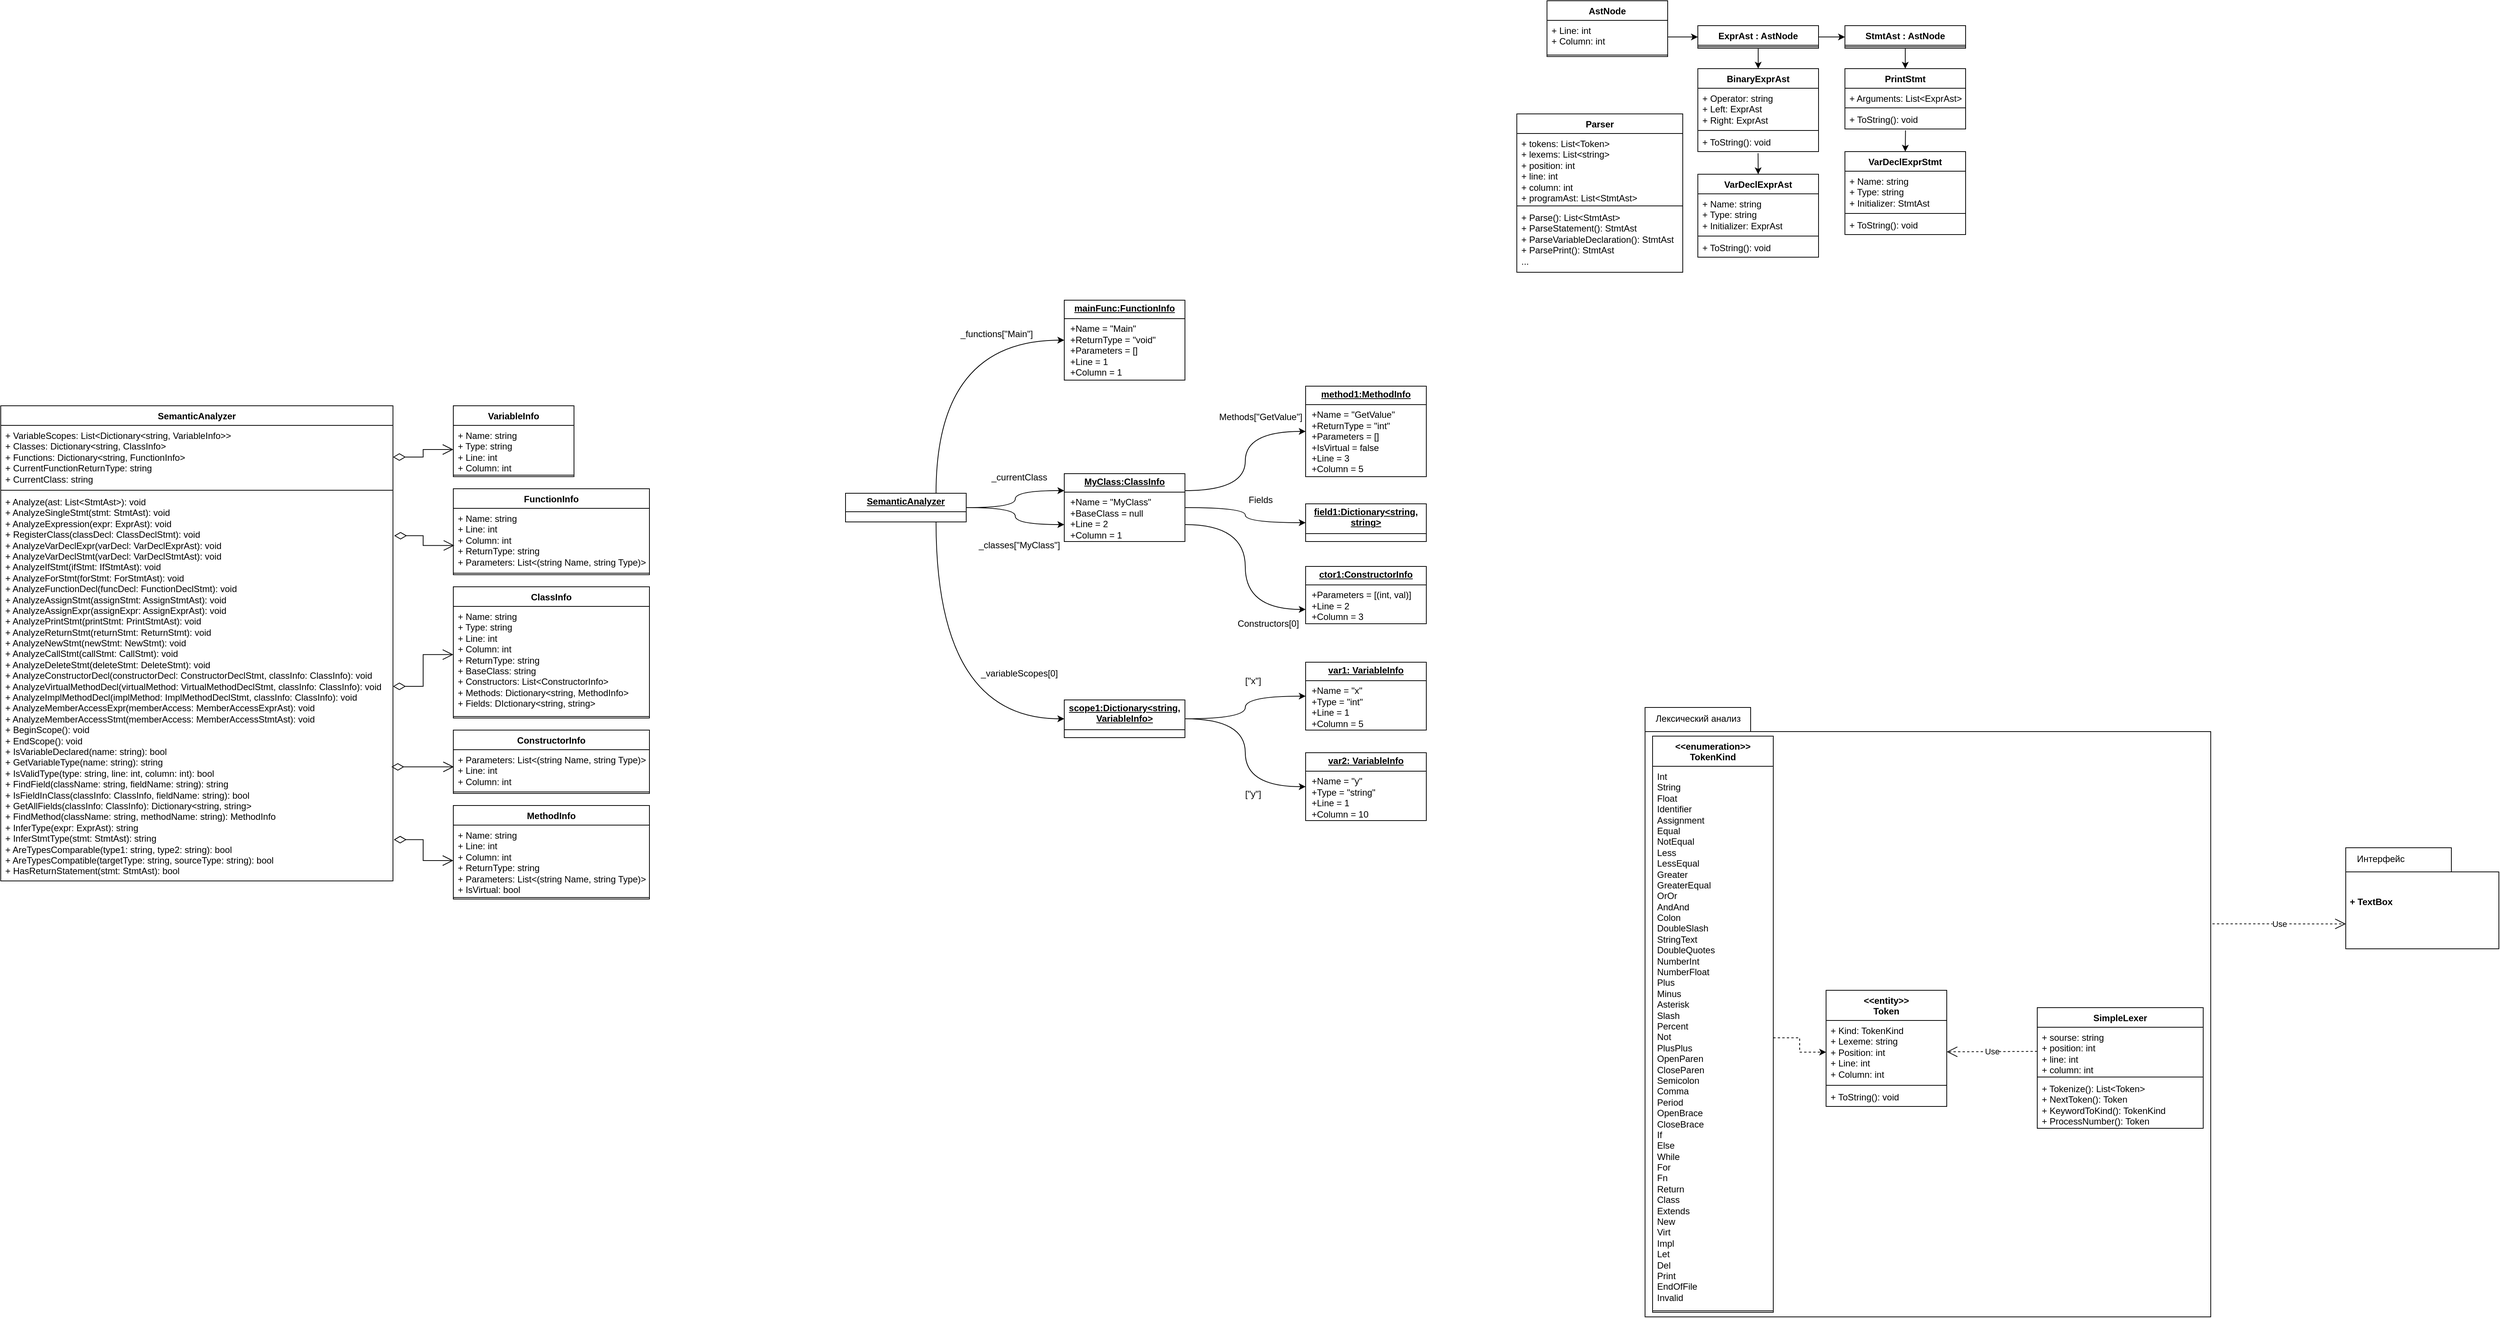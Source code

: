 <mxfile version="26.2.14">
  <diagram name="Page-1" id="e7e014a7-5840-1c2e-5031-d8a46d1fe8dd">
    <mxGraphModel dx="1925" dy="1015" grid="1" gridSize="10" guides="1" tooltips="1" connect="1" arrows="1" fold="1" page="1" pageScale="1" pageWidth="1169" pageHeight="826" background="none" math="0" shadow="0">
      <root>
        <mxCell id="0" />
        <mxCell id="1" parent="0" />
        <mxCell id="24vI78n51o_PxsGSO4ZA-2" value="" style="shape=folder;fontStyle=1;spacingTop=10;tabWidth=140;tabHeight=32;tabPosition=left;html=1;whiteSpace=wrap;align=left;" vertex="1" parent="1">
          <mxGeometry x="2250" y="1350" width="750" height="808" as="geometry" />
        </mxCell>
        <mxCell id="PAyd272_Thw8yAXDjtvD-41" value="&lt;div&gt;&amp;lt;&amp;lt;entity&amp;gt;&amp;gt;&lt;/div&gt;Token" style="swimlane;fontStyle=1;align=center;verticalAlign=top;childLayout=stackLayout;horizontal=1;startSize=40;horizontalStack=0;resizeParent=1;resizeParentMax=0;resizeLast=0;collapsible=1;marginBottom=0;whiteSpace=wrap;html=1;" parent="1" vertex="1">
          <mxGeometry x="2490" y="1725" width="160" height="154" as="geometry" />
        </mxCell>
        <mxCell id="PAyd272_Thw8yAXDjtvD-42" value="+ Kind: TokenKind&lt;div&gt;+ Lexeme: string&lt;/div&gt;&lt;div&gt;+ Position: int&lt;/div&gt;&lt;div&gt;+ Line: int&lt;/div&gt;&lt;div&gt;+ Column: int&lt;/div&gt;" style="text;strokeColor=none;fillColor=none;align=left;verticalAlign=top;spacingLeft=4;spacingRight=4;overflow=hidden;rotatable=0;points=[[0,0.5],[1,0.5]];portConstraint=eastwest;whiteSpace=wrap;html=1;" parent="PAyd272_Thw8yAXDjtvD-41" vertex="1">
          <mxGeometry y="40" width="160" height="84" as="geometry" />
        </mxCell>
        <mxCell id="PAyd272_Thw8yAXDjtvD-43" value="" style="line;strokeWidth=1;fillColor=none;align=left;verticalAlign=middle;spacingTop=-1;spacingLeft=3;spacingRight=3;rotatable=0;labelPosition=right;points=[];portConstraint=eastwest;strokeColor=inherit;" parent="PAyd272_Thw8yAXDjtvD-41" vertex="1">
          <mxGeometry y="124" width="160" height="4" as="geometry" />
        </mxCell>
        <mxCell id="PAyd272_Thw8yAXDjtvD-44" value="+ ToString(): void" style="text;strokeColor=none;fillColor=none;align=left;verticalAlign=top;spacingLeft=4;spacingRight=4;overflow=hidden;rotatable=0;points=[[0,0.5],[1,0.5]];portConstraint=eastwest;whiteSpace=wrap;html=1;" parent="PAyd272_Thw8yAXDjtvD-41" vertex="1">
          <mxGeometry y="128" width="160" height="26" as="geometry" />
        </mxCell>
        <mxCell id="PAyd272_Thw8yAXDjtvD-46" value="&lt;div&gt;&amp;lt;&amp;lt;enumeration&amp;gt;&amp;gt;&lt;/div&gt;TokenKind" style="swimlane;fontStyle=1;align=center;verticalAlign=top;childLayout=stackLayout;horizontal=1;startSize=40;horizontalStack=0;resizeParent=1;resizeParentMax=0;resizeLast=0;collapsible=1;marginBottom=0;whiteSpace=wrap;html=1;" parent="1" vertex="1">
          <mxGeometry x="2260" y="1388" width="160" height="764" as="geometry" />
        </mxCell>
        <mxCell id="PAyd272_Thw8yAXDjtvD-47" value="Int&#xa;String&#xa;Float&#xa;Identifier&#xa;Assignment&#xa;Equal&#xa;NotEqual&#xa;Less&#xa;LessEqual&#xa;Greater&#xa;GreaterEqual&#xa;OrOr&#xa;AndAnd&#xa;Colon&#xa;DoubleSlash&#xa;StringText&#xa;DoubleQuotes&#xa;NumberInt&#xa;NumberFloat&#xa;Plus&#xa;Minus&#xa;Asterisk&#xa;Slash&#xa;Percent&#xa;Not&#xa;PlusPlus&#xa;OpenParen&#xa;CloseParen&#xa;Semicolon&#xa;Comma&#xa;Period&#xa;OpenBrace&#xa;CloseBrace&#xa;If&#xa;Else&#xa;While&#xa;For&#xa;Fn&#xa;Return&#xa;Class&#xa;Extends&#xa;New&#xa;Virt&#xa;Impl&#xa;Let&#xa;Del&#xa;Print&#xa;EndOfFile&#xa;Invalid" style="text;strokeColor=none;fillColor=none;align=left;verticalAlign=top;spacingLeft=4;spacingRight=4;overflow=hidden;rotatable=0;points=[[0,0.5],[1,0.5]];portConstraint=eastwest;whiteSpace=wrap;html=1;" parent="PAyd272_Thw8yAXDjtvD-46" vertex="1">
          <mxGeometry y="40" width="160" height="720" as="geometry" />
        </mxCell>
        <mxCell id="PAyd272_Thw8yAXDjtvD-48" value="" style="line;strokeWidth=1;fillColor=none;align=left;verticalAlign=middle;spacingTop=-1;spacingLeft=3;spacingRight=3;rotatable=0;labelPosition=right;points=[];portConstraint=eastwest;strokeColor=inherit;" parent="PAyd272_Thw8yAXDjtvD-46" vertex="1">
          <mxGeometry y="760" width="160" height="4" as="geometry" />
        </mxCell>
        <mxCell id="PAyd272_Thw8yAXDjtvD-84" style="edgeStyle=orthogonalEdgeStyle;rounded=0;orthogonalLoop=1;jettySize=auto;html=1;exitX=1;exitY=0.25;exitDx=0;exitDy=0;" parent="1" source="PAyd272_Thw8yAXDjtvD-50" edge="1">
          <mxGeometry relative="1" as="geometry">
            <mxPoint x="2280.333" y="431.333" as="targetPoint" />
          </mxGeometry>
        </mxCell>
        <mxCell id="PAyd272_Thw8yAXDjtvD-50" value="AstNode" style="swimlane;fontStyle=1;align=center;verticalAlign=top;childLayout=stackLayout;horizontal=1;startSize=26;horizontalStack=0;resizeParent=1;resizeParentMax=0;resizeLast=0;collapsible=1;marginBottom=0;whiteSpace=wrap;html=1;" parent="1" vertex="1">
          <mxGeometry x="2120" y="413" width="160" height="74" as="geometry" />
        </mxCell>
        <mxCell id="PAyd272_Thw8yAXDjtvD-51" value="+ Line: int&lt;div&gt;+ Column: int&lt;/div&gt;" style="text;strokeColor=none;fillColor=none;align=left;verticalAlign=top;spacingLeft=4;spacingRight=4;overflow=hidden;rotatable=0;points=[[0,0.5],[1,0.5]];portConstraint=eastwest;whiteSpace=wrap;html=1;" parent="PAyd272_Thw8yAXDjtvD-50" vertex="1">
          <mxGeometry y="26" width="160" height="44" as="geometry" />
        </mxCell>
        <mxCell id="PAyd272_Thw8yAXDjtvD-52" value="" style="line;strokeWidth=1;fillColor=none;align=left;verticalAlign=middle;spacingTop=-1;spacingLeft=3;spacingRight=3;rotatable=0;labelPosition=right;points=[];portConstraint=eastwest;strokeColor=inherit;" parent="PAyd272_Thw8yAXDjtvD-50" vertex="1">
          <mxGeometry y="70" width="160" height="4" as="geometry" />
        </mxCell>
        <mxCell id="PAyd272_Thw8yAXDjtvD-86" style="edgeStyle=orthogonalEdgeStyle;rounded=0;orthogonalLoop=1;jettySize=auto;html=1;exitX=1;exitY=0.5;exitDx=0;exitDy=0;" parent="1" source="PAyd272_Thw8yAXDjtvD-54" target="PAyd272_Thw8yAXDjtvD-57" edge="1">
          <mxGeometry relative="1" as="geometry" />
        </mxCell>
        <mxCell id="PAyd272_Thw8yAXDjtvD-87" style="edgeStyle=orthogonalEdgeStyle;rounded=0;orthogonalLoop=1;jettySize=auto;html=1;exitX=0.5;exitY=1;exitDx=0;exitDy=0;entryX=0.5;entryY=0;entryDx=0;entryDy=0;" parent="1" source="PAyd272_Thw8yAXDjtvD-54" target="PAyd272_Thw8yAXDjtvD-70" edge="1">
          <mxGeometry relative="1" as="geometry" />
        </mxCell>
        <mxCell id="PAyd272_Thw8yAXDjtvD-54" value="ExprAst : AstNode" style="swimlane;fontStyle=1;align=center;verticalAlign=top;childLayout=stackLayout;horizontal=1;startSize=26;horizontalStack=0;resizeParent=1;resizeParentMax=0;resizeLast=0;collapsible=1;marginBottom=0;whiteSpace=wrap;html=1;" parent="1" vertex="1">
          <mxGeometry x="2320" y="446" width="160" height="30" as="geometry" />
        </mxCell>
        <mxCell id="PAyd272_Thw8yAXDjtvD-56" value="" style="line;strokeWidth=1;fillColor=none;align=left;verticalAlign=middle;spacingTop=-1;spacingLeft=3;spacingRight=3;rotatable=0;labelPosition=right;points=[];portConstraint=eastwest;strokeColor=inherit;" parent="PAyd272_Thw8yAXDjtvD-54" vertex="1">
          <mxGeometry y="26" width="160" height="4" as="geometry" />
        </mxCell>
        <mxCell id="PAyd272_Thw8yAXDjtvD-57" value="StmtAst : AstNode" style="swimlane;fontStyle=1;align=center;verticalAlign=top;childLayout=stackLayout;horizontal=1;startSize=26;horizontalStack=0;resizeParent=1;resizeParentMax=0;resizeLast=0;collapsible=1;marginBottom=0;whiteSpace=wrap;html=1;" parent="1" vertex="1">
          <mxGeometry x="2515" y="446" width="160" height="30" as="geometry" />
        </mxCell>
        <mxCell id="PAyd272_Thw8yAXDjtvD-59" value="" style="line;strokeWidth=1;fillColor=none;align=left;verticalAlign=middle;spacingTop=-1;spacingLeft=3;spacingRight=3;rotatable=0;labelPosition=right;points=[];portConstraint=eastwest;strokeColor=inherit;" parent="PAyd272_Thw8yAXDjtvD-57" vertex="1">
          <mxGeometry y="26" width="160" height="4" as="geometry" />
        </mxCell>
        <mxCell id="PAyd272_Thw8yAXDjtvD-89" style="edgeStyle=orthogonalEdgeStyle;rounded=0;orthogonalLoop=1;jettySize=auto;html=1;exitX=0.5;exitY=0;exitDx=0;exitDy=0;entryX=0.5;entryY=1;entryDx=0;entryDy=0;startArrow=classic;startFill=1;endArrow=none;" parent="1" source="PAyd272_Thw8yAXDjtvD-66" target="PAyd272_Thw8yAXDjtvD-57" edge="1">
          <mxGeometry relative="1" as="geometry" />
        </mxCell>
        <mxCell id="PAyd272_Thw8yAXDjtvD-66" value="PrintStmt" style="swimlane;fontStyle=1;align=center;verticalAlign=top;childLayout=stackLayout;horizontal=1;startSize=26;horizontalStack=0;resizeParent=1;resizeParentMax=0;resizeLast=0;collapsible=1;marginBottom=0;whiteSpace=wrap;html=1;" parent="1" vertex="1">
          <mxGeometry x="2515" y="503" width="160" height="80" as="geometry" />
        </mxCell>
        <mxCell id="PAyd272_Thw8yAXDjtvD-67" value="+ Arguments: List&amp;lt;ExprAst&amp;gt;" style="text;strokeColor=none;fillColor=none;align=left;verticalAlign=top;spacingLeft=4;spacingRight=4;overflow=hidden;rotatable=0;points=[[0,0.5],[1,0.5]];portConstraint=eastwest;whiteSpace=wrap;html=1;" parent="PAyd272_Thw8yAXDjtvD-66" vertex="1">
          <mxGeometry y="26" width="160" height="24" as="geometry" />
        </mxCell>
        <mxCell id="PAyd272_Thw8yAXDjtvD-68" value="" style="line;strokeWidth=1;fillColor=none;align=left;verticalAlign=middle;spacingTop=-1;spacingLeft=3;spacingRight=3;rotatable=0;labelPosition=right;points=[];portConstraint=eastwest;strokeColor=inherit;" parent="PAyd272_Thw8yAXDjtvD-66" vertex="1">
          <mxGeometry y="50" width="160" height="4" as="geometry" />
        </mxCell>
        <mxCell id="PAyd272_Thw8yAXDjtvD-69" value="+ ToString(): void" style="text;strokeColor=none;fillColor=none;align=left;verticalAlign=top;spacingLeft=4;spacingRight=4;overflow=hidden;rotatable=0;points=[[0,0.5],[1,0.5]];portConstraint=eastwest;whiteSpace=wrap;html=1;" parent="PAyd272_Thw8yAXDjtvD-66" vertex="1">
          <mxGeometry y="54" width="160" height="26" as="geometry" />
        </mxCell>
        <mxCell id="PAyd272_Thw8yAXDjtvD-88" style="edgeStyle=orthogonalEdgeStyle;rounded=0;orthogonalLoop=1;jettySize=auto;html=1;exitX=0.499;exitY=1.082;exitDx=0;exitDy=0;entryX=0.5;entryY=0;entryDx=0;entryDy=0;exitPerimeter=0;" parent="1" source="PAyd272_Thw8yAXDjtvD-73" target="PAyd272_Thw8yAXDjtvD-74" edge="1">
          <mxGeometry relative="1" as="geometry" />
        </mxCell>
        <mxCell id="PAyd272_Thw8yAXDjtvD-70" value="BinaryExprAst" style="swimlane;fontStyle=1;align=center;verticalAlign=top;childLayout=stackLayout;horizontal=1;startSize=26;horizontalStack=0;resizeParent=1;resizeParentMax=0;resizeLast=0;collapsible=1;marginBottom=0;whiteSpace=wrap;html=1;" parent="1" vertex="1">
          <mxGeometry x="2320" y="503" width="160" height="110" as="geometry" />
        </mxCell>
        <mxCell id="PAyd272_Thw8yAXDjtvD-71" value="+ Operator: string&lt;div&gt;+ Left: ExprAst&lt;/div&gt;&lt;div&gt;+ Right:&amp;nbsp;&lt;span style=&quot;background-color: transparent; color: light-dark(rgb(0, 0, 0), rgb(255, 255, 255));&quot;&gt;ExprAst&lt;br&gt;&lt;/span&gt;&lt;/div&gt;" style="text;strokeColor=none;fillColor=none;align=left;verticalAlign=top;spacingLeft=4;spacingRight=4;overflow=hidden;rotatable=0;points=[[0,0.5],[1,0.5]];portConstraint=eastwest;whiteSpace=wrap;html=1;" parent="PAyd272_Thw8yAXDjtvD-70" vertex="1">
          <mxGeometry y="26" width="160" height="54" as="geometry" />
        </mxCell>
        <mxCell id="PAyd272_Thw8yAXDjtvD-72" value="" style="line;strokeWidth=1;fillColor=none;align=left;verticalAlign=middle;spacingTop=-1;spacingLeft=3;spacingRight=3;rotatable=0;labelPosition=right;points=[];portConstraint=eastwest;strokeColor=inherit;" parent="PAyd272_Thw8yAXDjtvD-70" vertex="1">
          <mxGeometry y="80" width="160" height="4" as="geometry" />
        </mxCell>
        <mxCell id="PAyd272_Thw8yAXDjtvD-73" value="+ ToString(): void" style="text;strokeColor=none;fillColor=none;align=left;verticalAlign=top;spacingLeft=4;spacingRight=4;overflow=hidden;rotatable=0;points=[[0,0.5],[1,0.5]];portConstraint=eastwest;whiteSpace=wrap;html=1;" parent="PAyd272_Thw8yAXDjtvD-70" vertex="1">
          <mxGeometry y="84" width="160" height="26" as="geometry" />
        </mxCell>
        <mxCell id="PAyd272_Thw8yAXDjtvD-74" value="VarDeclExprAst" style="swimlane;fontStyle=1;align=center;verticalAlign=top;childLayout=stackLayout;horizontal=1;startSize=26;horizontalStack=0;resizeParent=1;resizeParentMax=0;resizeLast=0;collapsible=1;marginBottom=0;whiteSpace=wrap;html=1;" parent="1" vertex="1">
          <mxGeometry x="2320" y="643" width="160" height="110" as="geometry" />
        </mxCell>
        <mxCell id="PAyd272_Thw8yAXDjtvD-75" value="+ Name: string&lt;div&gt;+ Type: string&lt;/div&gt;&lt;div&gt;+ Initializer: ExprAst&lt;br&gt;&lt;/div&gt;" style="text;strokeColor=none;fillColor=none;align=left;verticalAlign=top;spacingLeft=4;spacingRight=4;overflow=hidden;rotatable=0;points=[[0,0.5],[1,0.5]];portConstraint=eastwest;whiteSpace=wrap;html=1;" parent="PAyd272_Thw8yAXDjtvD-74" vertex="1">
          <mxGeometry y="26" width="160" height="54" as="geometry" />
        </mxCell>
        <mxCell id="PAyd272_Thw8yAXDjtvD-76" value="" style="line;strokeWidth=1;fillColor=none;align=left;verticalAlign=middle;spacingTop=-1;spacingLeft=3;spacingRight=3;rotatable=0;labelPosition=right;points=[];portConstraint=eastwest;strokeColor=inherit;" parent="PAyd272_Thw8yAXDjtvD-74" vertex="1">
          <mxGeometry y="80" width="160" height="4" as="geometry" />
        </mxCell>
        <mxCell id="PAyd272_Thw8yAXDjtvD-77" value="+ ToString(): void" style="text;strokeColor=none;fillColor=none;align=left;verticalAlign=top;spacingLeft=4;spacingRight=4;overflow=hidden;rotatable=0;points=[[0,0.5],[1,0.5]];portConstraint=eastwest;whiteSpace=wrap;html=1;" parent="PAyd272_Thw8yAXDjtvD-74" vertex="1">
          <mxGeometry y="84" width="160" height="26" as="geometry" />
        </mxCell>
        <mxCell id="PAyd272_Thw8yAXDjtvD-78" value="VarDeclExprStmt" style="swimlane;fontStyle=1;align=center;verticalAlign=top;childLayout=stackLayout;horizontal=1;startSize=26;horizontalStack=0;resizeParent=1;resizeParentMax=0;resizeLast=0;collapsible=1;marginBottom=0;whiteSpace=wrap;html=1;" parent="1" vertex="1">
          <mxGeometry x="2515" y="613" width="160" height="110" as="geometry" />
        </mxCell>
        <mxCell id="PAyd272_Thw8yAXDjtvD-79" value="+ Name: string&lt;div&gt;+ Type: string&lt;/div&gt;&lt;div&gt;+ Initializer: StmtAst&lt;br&gt;&lt;/div&gt;" style="text;strokeColor=none;fillColor=none;align=left;verticalAlign=top;spacingLeft=4;spacingRight=4;overflow=hidden;rotatable=0;points=[[0,0.5],[1,0.5]];portConstraint=eastwest;whiteSpace=wrap;html=1;" parent="PAyd272_Thw8yAXDjtvD-78" vertex="1">
          <mxGeometry y="26" width="160" height="54" as="geometry" />
        </mxCell>
        <mxCell id="PAyd272_Thw8yAXDjtvD-80" value="" style="line;strokeWidth=1;fillColor=none;align=left;verticalAlign=middle;spacingTop=-1;spacingLeft=3;spacingRight=3;rotatable=0;labelPosition=right;points=[];portConstraint=eastwest;strokeColor=inherit;" parent="PAyd272_Thw8yAXDjtvD-78" vertex="1">
          <mxGeometry y="80" width="160" height="4" as="geometry" />
        </mxCell>
        <mxCell id="PAyd272_Thw8yAXDjtvD-81" value="+ ToString(): void" style="text;strokeColor=none;fillColor=none;align=left;verticalAlign=top;spacingLeft=4;spacingRight=4;overflow=hidden;rotatable=0;points=[[0,0.5],[1,0.5]];portConstraint=eastwest;whiteSpace=wrap;html=1;" parent="PAyd272_Thw8yAXDjtvD-78" vertex="1">
          <mxGeometry y="84" width="160" height="26" as="geometry" />
        </mxCell>
        <mxCell id="PAyd272_Thw8yAXDjtvD-85" style="edgeStyle=orthogonalEdgeStyle;rounded=0;orthogonalLoop=1;jettySize=auto;html=1;exitX=1;exitY=0.5;exitDx=0;exitDy=0;entryX=0;entryY=0.5;entryDx=0;entryDy=0;" parent="1" source="PAyd272_Thw8yAXDjtvD-51" target="PAyd272_Thw8yAXDjtvD-54" edge="1">
          <mxGeometry relative="1" as="geometry" />
        </mxCell>
        <mxCell id="PAyd272_Thw8yAXDjtvD-91" style="edgeStyle=orthogonalEdgeStyle;rounded=0;orthogonalLoop=1;jettySize=auto;html=1;exitX=0.5;exitY=0;exitDx=0;exitDy=0;entryX=0.502;entryY=1.07;entryDx=0;entryDy=0;entryPerimeter=0;startArrow=classic;startFill=1;endArrow=none;" parent="1" source="PAyd272_Thw8yAXDjtvD-78" target="PAyd272_Thw8yAXDjtvD-69" edge="1">
          <mxGeometry relative="1" as="geometry" />
        </mxCell>
        <mxCell id="PAyd272_Thw8yAXDjtvD-93" value="Parser" style="swimlane;fontStyle=1;align=center;verticalAlign=top;childLayout=stackLayout;horizontal=1;startSize=26;horizontalStack=0;resizeParent=1;resizeParentMax=0;resizeLast=0;collapsible=1;marginBottom=0;whiteSpace=wrap;html=1;" parent="1" vertex="1">
          <mxGeometry x="2080" y="563" width="220" height="210" as="geometry" />
        </mxCell>
        <mxCell id="PAyd272_Thw8yAXDjtvD-94" value="+ tokens: List&amp;lt;Token&amp;gt;&lt;div&gt;+ lexems: List&amp;lt;string&amp;gt;&lt;/div&gt;&lt;div&gt;+ position: int&lt;/div&gt;&lt;div&gt;+ line: int&lt;/div&gt;&lt;div&gt;+ column: int&lt;/div&gt;&lt;div&gt;+ programAst: List&amp;lt;StmtAst&amp;gt;&lt;/div&gt;" style="text;strokeColor=none;fillColor=none;align=left;verticalAlign=top;spacingLeft=4;spacingRight=4;overflow=hidden;rotatable=0;points=[[0,0.5],[1,0.5]];portConstraint=eastwest;whiteSpace=wrap;html=1;" parent="PAyd272_Thw8yAXDjtvD-93" vertex="1">
          <mxGeometry y="26" width="220" height="94" as="geometry" />
        </mxCell>
        <mxCell id="PAyd272_Thw8yAXDjtvD-95" value="" style="line;strokeWidth=1;fillColor=none;align=left;verticalAlign=middle;spacingTop=-1;spacingLeft=3;spacingRight=3;rotatable=0;labelPosition=right;points=[];portConstraint=eastwest;strokeColor=inherit;" parent="PAyd272_Thw8yAXDjtvD-93" vertex="1">
          <mxGeometry y="120" width="220" height="4" as="geometry" />
        </mxCell>
        <mxCell id="PAyd272_Thw8yAXDjtvD-96" value="+ Parse(): List&amp;lt;StmtAst&amp;gt;&lt;div&gt;+ ParseStatement(): StmtAst&lt;/div&gt;&lt;div&gt;+ ParseVariableDeclaration(): StmtAst&lt;/div&gt;&lt;div&gt;+&amp;nbsp;ParsePrint(): StmtAst&lt;/div&gt;&lt;div&gt;...&lt;/div&gt;" style="text;strokeColor=none;fillColor=none;align=left;verticalAlign=top;spacingLeft=4;spacingRight=4;overflow=hidden;rotatable=0;points=[[0,0.5],[1,0.5]];portConstraint=eastwest;whiteSpace=wrap;html=1;" parent="PAyd272_Thw8yAXDjtvD-93" vertex="1">
          <mxGeometry y="124" width="220" height="86" as="geometry" />
        </mxCell>
        <mxCell id="PAyd272_Thw8yAXDjtvD-97" value="SimpleLexer" style="swimlane;fontStyle=1;align=center;verticalAlign=top;childLayout=stackLayout;horizontal=1;startSize=26;horizontalStack=0;resizeParent=1;resizeParentMax=0;resizeLast=0;collapsible=1;marginBottom=0;whiteSpace=wrap;html=1;" parent="1" vertex="1">
          <mxGeometry x="2770" y="1748" width="220" height="160" as="geometry" />
        </mxCell>
        <mxCell id="PAyd272_Thw8yAXDjtvD-98" value="+ sourse: string&lt;div&gt;+ position: int&lt;/div&gt;&lt;div&gt;+ line: int&lt;/div&gt;&lt;div&gt;+ column: int&lt;/div&gt;" style="text;strokeColor=none;fillColor=none;align=left;verticalAlign=top;spacingLeft=4;spacingRight=4;overflow=hidden;rotatable=0;points=[[0,0.5],[1,0.5]];portConstraint=eastwest;whiteSpace=wrap;html=1;" parent="PAyd272_Thw8yAXDjtvD-97" vertex="1">
          <mxGeometry y="26" width="220" height="64" as="geometry" />
        </mxCell>
        <mxCell id="PAyd272_Thw8yAXDjtvD-99" value="" style="line;strokeWidth=1;fillColor=none;align=left;verticalAlign=middle;spacingTop=-1;spacingLeft=3;spacingRight=3;rotatable=0;labelPosition=right;points=[];portConstraint=eastwest;strokeColor=inherit;" parent="PAyd272_Thw8yAXDjtvD-97" vertex="1">
          <mxGeometry y="90" width="220" height="4" as="geometry" />
        </mxCell>
        <mxCell id="PAyd272_Thw8yAXDjtvD-100" value="+ Tokenize(): List&amp;lt;Token&amp;gt;&lt;div&gt;+ NextToken(): Token&lt;/div&gt;&lt;div&gt;+ KeywordToKind(): TokenKind&lt;/div&gt;&lt;div&gt;+&amp;nbsp;ProcessNumber(): Token&lt;/div&gt;" style="text;strokeColor=none;fillColor=none;align=left;verticalAlign=top;spacingLeft=4;spacingRight=4;overflow=hidden;rotatable=0;points=[[0,0.5],[1,0.5]];portConstraint=eastwest;whiteSpace=wrap;html=1;" parent="PAyd272_Thw8yAXDjtvD-97" vertex="1">
          <mxGeometry y="94" width="220" height="66" as="geometry" />
        </mxCell>
        <mxCell id="PAyd272_Thw8yAXDjtvD-101" value="SemanticAnalyzer" style="swimlane;fontStyle=1;align=center;verticalAlign=top;childLayout=stackLayout;horizontal=1;startSize=26;horizontalStack=0;resizeParent=1;resizeParentMax=0;resizeLast=0;collapsible=1;marginBottom=0;whiteSpace=wrap;html=1;" parent="1" vertex="1">
          <mxGeometry x="70" y="950" width="520" height="630" as="geometry" />
        </mxCell>
        <mxCell id="PAyd272_Thw8yAXDjtvD-102" value="+ VariableScopes: List&amp;lt;Dictionary&amp;lt;string, VariableInfo&amp;gt;&amp;gt;&lt;div&gt;+&amp;nbsp;&lt;span style=&quot;background-color: transparent; color: light-dark(rgb(0, 0, 0), rgb(255, 255, 255));&quot;&gt;Classes:&amp;nbsp;&lt;/span&gt;&lt;span style=&quot;background-color: transparent; color: light-dark(rgb(0, 0, 0), rgb(255, 255, 255));&quot;&gt;Dictionary&amp;lt;string, ClassInfo&amp;gt;&lt;/span&gt;&lt;/div&gt;&lt;div&gt;+&amp;nbsp;&lt;span style=&quot;background-color: transparent; color: light-dark(rgb(0, 0, 0), rgb(255, 255, 255));&quot;&gt;Functions:&amp;nbsp;&lt;/span&gt;&lt;span style=&quot;background-color: transparent; color: light-dark(rgb(0, 0, 0), rgb(255, 255, 255));&quot;&gt;Dictionary&amp;lt;string, FunctionInfo&amp;gt;&amp;nbsp;&lt;/span&gt;&lt;/div&gt;&lt;div&gt;+ CurrentFunctionReturnType: string&lt;/div&gt;&lt;div&gt;+ CurrentClass: string&lt;/div&gt;" style="text;strokeColor=none;fillColor=none;align=left;verticalAlign=top;spacingLeft=4;spacingRight=4;overflow=hidden;rotatable=0;points=[[0,0.5],[1,0.5]];portConstraint=eastwest;whiteSpace=wrap;html=1;" parent="PAyd272_Thw8yAXDjtvD-101" vertex="1">
          <mxGeometry y="26" width="520" height="84" as="geometry" />
        </mxCell>
        <mxCell id="PAyd272_Thw8yAXDjtvD-103" value="" style="line;strokeWidth=1;fillColor=none;align=left;verticalAlign=middle;spacingTop=-1;spacingLeft=3;spacingRight=3;rotatable=0;labelPosition=right;points=[];portConstraint=eastwest;strokeColor=inherit;" parent="PAyd272_Thw8yAXDjtvD-101" vertex="1">
          <mxGeometry y="110" width="520" height="4" as="geometry" />
        </mxCell>
        <mxCell id="PAyd272_Thw8yAXDjtvD-104" value="&lt;div&gt;+ Analyze(ast: List&amp;lt;StmtAst&amp;gt;): void&lt;/div&gt;&lt;div&gt;+ AnalyzeSingleStmt(stmt: StmtAst): void&lt;/div&gt;&lt;div&gt;+ AnalyzeExpression(expr: ExprAst): void&lt;/div&gt;&lt;div&gt;+ RegisterClass(classDecl: ClassDeclStmt): void&lt;/div&gt;&lt;div&gt;+ AnalyzeVarDeclExpr(varDecl: VarDeclExprAst): void&lt;/div&gt;&lt;div&gt;+ AnalyzeVarDeclStmt(varDecl: VarDeclStmtAst): void&lt;/div&gt;&lt;div&gt;+ AnalyzeIfStmt(ifStmt: IfStmtAst): void&lt;/div&gt;&lt;div&gt;+ AnalyzeForStmt(forStmt: ForStmtAst): void&lt;/div&gt;&lt;div&gt;+ AnalyzeFunctionDecl(funcDecl: FunctionDeclStmt): void&lt;/div&gt;&lt;div&gt;+ AnalyzeAssignStmt(assignStmt: AssignStmtAst): void&lt;/div&gt;&lt;div&gt;+ AnalyzeAssignExpr(assignExpr: AssignExprAst): void&lt;/div&gt;&lt;div&gt;+ AnalyzePrintStmt(printStmt: PrintStmtAst): void&lt;/div&gt;&lt;div&gt;+ AnalyzeReturnStmt(returnStmt: ReturnStmt): void&lt;/div&gt;&lt;div&gt;+ AnalyzeNewStmt(newStmt: NewStmt): void&lt;/div&gt;&lt;div&gt;+ AnalyzeCallStmt(callStmt: CallStmt): void&lt;/div&gt;&lt;div&gt;+ AnalyzeDeleteStmt(deleteStmt: DeleteStmt): void&lt;/div&gt;&lt;div&gt;+ AnalyzeConstructorDecl(constructorDecl: ConstructorDeclStmt, classInfo: ClassInfo): void&lt;/div&gt;&lt;div&gt;+ AnalyzeVirtualMethodDecl(virtualMethod: VirtualMethodDeclStmt, classInfo: ClassInfo): void&lt;/div&gt;&lt;div&gt;+ AnalyzeImplMethodDecl(implMethod: ImplMethodDeclStmt, classInfo: ClassInfo): void&lt;/div&gt;&lt;div&gt;+ AnalyzeMemberAccessExpr(memberAccess: MemberAccessExprAst): void&lt;/div&gt;&lt;div&gt;+ AnalyzeMemberAccessStmt(memberAccess: MemberAccessStmtAst): void&lt;/div&gt;&lt;div&gt;+ BeginScope(): void&lt;/div&gt;&lt;div&gt;+ EndScope(): void&lt;/div&gt;&lt;div&gt;+ IsVariableDeclared(name: string): bool&lt;/div&gt;&lt;div&gt;+ GetVariableType(name: string): string&lt;/div&gt;&lt;div&gt;+ IsValidType(type: string, line: int, column: int): bool&lt;/div&gt;&lt;div&gt;+ FindField(className: string, fieldName: string): string&lt;/div&gt;&lt;div&gt;+ IsFieldInClass(classInfo: ClassInfo, fieldName: string): bool&lt;/div&gt;&lt;div&gt;+ GetAllFields(classInfo: ClassInfo): Dictionary&amp;lt;string, string&amp;gt;&lt;/div&gt;&lt;div&gt;+ FindMethod(className: string, methodName: string): MethodInfo&lt;/div&gt;&lt;div&gt;+ InferType(expr: ExprAst): string&lt;/div&gt;&lt;div&gt;+ InferStmtType(stmt: StmtAst): string&lt;/div&gt;&lt;div&gt;+ AreTypesComparable(type1: string, type2: string): bool&lt;/div&gt;&lt;div&gt;+ AreTypesCompatible(targetType: string, sourceType: string): bool&lt;/div&gt;&lt;div&gt;+ HasReturnStatement(stmt: StmtAst): bool&lt;/div&gt;" style="text;strokeColor=none;fillColor=none;align=left;verticalAlign=top;spacingLeft=4;spacingRight=4;overflow=hidden;rotatable=0;points=[[0,0.5],[1,0.5]];portConstraint=eastwest;whiteSpace=wrap;html=1;" parent="PAyd272_Thw8yAXDjtvD-101" vertex="1">
          <mxGeometry y="114" width="520" height="516" as="geometry" />
        </mxCell>
        <mxCell id="PAyd272_Thw8yAXDjtvD-106" style="edgeStyle=orthogonalEdgeStyle;rounded=0;orthogonalLoop=1;jettySize=auto;html=1;exitX=1;exitY=0.5;exitDx=0;exitDy=0;entryX=0;entryY=0.5;entryDx=0;entryDy=0;dashed=1;" parent="1" source="PAyd272_Thw8yAXDjtvD-47" target="PAyd272_Thw8yAXDjtvD-42" edge="1">
          <mxGeometry relative="1" as="geometry" />
        </mxCell>
        <mxCell id="GHP_JnTNa04vNhp3ZJTi-1" value="VariableInfo" style="swimlane;fontStyle=1;align=center;verticalAlign=top;childLayout=stackLayout;horizontal=1;startSize=26;horizontalStack=0;resizeParent=1;resizeParentMax=0;resizeLast=0;collapsible=1;marginBottom=0;whiteSpace=wrap;html=1;" parent="1" vertex="1">
          <mxGeometry x="670" y="950" width="160" height="94" as="geometry" />
        </mxCell>
        <mxCell id="GHP_JnTNa04vNhp3ZJTi-2" value="+ Name: string&lt;div&gt;+ Type: string&lt;/div&gt;&lt;div&gt;+ Line: int&lt;/div&gt;&lt;div&gt;+ Column: int&lt;/div&gt;" style="text;strokeColor=none;fillColor=none;align=left;verticalAlign=top;spacingLeft=4;spacingRight=4;overflow=hidden;rotatable=0;points=[[0,0.5],[1,0.5]];portConstraint=eastwest;whiteSpace=wrap;html=1;" parent="GHP_JnTNa04vNhp3ZJTi-1" vertex="1">
          <mxGeometry y="26" width="160" height="64" as="geometry" />
        </mxCell>
        <mxCell id="GHP_JnTNa04vNhp3ZJTi-3" value="" style="line;strokeWidth=1;fillColor=none;align=left;verticalAlign=middle;spacingTop=-1;spacingLeft=3;spacingRight=3;rotatable=0;labelPosition=right;points=[];portConstraint=eastwest;strokeColor=inherit;" parent="GHP_JnTNa04vNhp3ZJTi-1" vertex="1">
          <mxGeometry y="90" width="160" height="4" as="geometry" />
        </mxCell>
        <mxCell id="GHP_JnTNa04vNhp3ZJTi-6" value="ClassInfo" style="swimlane;fontStyle=1;align=center;verticalAlign=top;childLayout=stackLayout;horizontal=1;startSize=26;horizontalStack=0;resizeParent=1;resizeParentMax=0;resizeLast=0;collapsible=1;marginBottom=0;whiteSpace=wrap;html=1;" parent="1" vertex="1">
          <mxGeometry x="670" y="1190" width="260" height="174" as="geometry" />
        </mxCell>
        <mxCell id="GHP_JnTNa04vNhp3ZJTi-7" value="+ Name: string&lt;div&gt;+ Type: string&lt;/div&gt;&lt;div&gt;+ Line: int&lt;/div&gt;&lt;div&gt;+ Column: int&lt;/div&gt;&lt;div&gt;+ ReturnType: string&lt;/div&gt;&lt;div&gt;+ BaseClass: string&lt;/div&gt;&lt;div&gt;+ Constructors: List&amp;lt;ConstructorInfo&amp;gt;&lt;/div&gt;&lt;div&gt;+ Methods: Dictionary&amp;lt;string, MethodInfo&amp;gt;&lt;/div&gt;&lt;div&gt;+ Fields: DIctionary&amp;lt;string, string&amp;gt;&lt;/div&gt;" style="text;strokeColor=none;fillColor=none;align=left;verticalAlign=top;spacingLeft=4;spacingRight=4;overflow=hidden;rotatable=0;points=[[0,0.5],[1,0.5]];portConstraint=eastwest;whiteSpace=wrap;html=1;" parent="GHP_JnTNa04vNhp3ZJTi-6" vertex="1">
          <mxGeometry y="26" width="260" height="144" as="geometry" />
        </mxCell>
        <mxCell id="GHP_JnTNa04vNhp3ZJTi-8" value="" style="line;strokeWidth=1;fillColor=none;align=left;verticalAlign=middle;spacingTop=-1;spacingLeft=3;spacingRight=3;rotatable=0;labelPosition=right;points=[];portConstraint=eastwest;strokeColor=inherit;" parent="GHP_JnTNa04vNhp3ZJTi-6" vertex="1">
          <mxGeometry y="170" width="260" height="4" as="geometry" />
        </mxCell>
        <mxCell id="GHP_JnTNa04vNhp3ZJTi-10" value="ConstructorInfo" style="swimlane;fontStyle=1;align=center;verticalAlign=top;childLayout=stackLayout;horizontal=1;startSize=26;horizontalStack=0;resizeParent=1;resizeParentMax=0;resizeLast=0;collapsible=1;marginBottom=0;whiteSpace=wrap;html=1;" parent="1" vertex="1">
          <mxGeometry x="670" y="1380" width="260" height="84" as="geometry" />
        </mxCell>
        <mxCell id="GHP_JnTNa04vNhp3ZJTi-11" value="+ Parameters: List&amp;lt;(string Name, string Type)&amp;gt;&lt;div&gt;+ Line: int&lt;/div&gt;&lt;div&gt;+ Column: int&lt;/div&gt;" style="text;strokeColor=none;fillColor=none;align=left;verticalAlign=top;spacingLeft=4;spacingRight=4;overflow=hidden;rotatable=0;points=[[0,0.5],[1,0.5]];portConstraint=eastwest;whiteSpace=wrap;html=1;" parent="GHP_JnTNa04vNhp3ZJTi-10" vertex="1">
          <mxGeometry y="26" width="260" height="54" as="geometry" />
        </mxCell>
        <mxCell id="GHP_JnTNa04vNhp3ZJTi-12" value="" style="line;strokeWidth=1;fillColor=none;align=left;verticalAlign=middle;spacingTop=-1;spacingLeft=3;spacingRight=3;rotatable=0;labelPosition=right;points=[];portConstraint=eastwest;strokeColor=inherit;" parent="GHP_JnTNa04vNhp3ZJTi-10" vertex="1">
          <mxGeometry y="80" width="260" height="4" as="geometry" />
        </mxCell>
        <mxCell id="GHP_JnTNa04vNhp3ZJTi-13" value="FunctionInfo" style="swimlane;fontStyle=1;align=center;verticalAlign=top;childLayout=stackLayout;horizontal=1;startSize=26;horizontalStack=0;resizeParent=1;resizeParentMax=0;resizeLast=0;collapsible=1;marginBottom=0;whiteSpace=wrap;html=1;" parent="1" vertex="1">
          <mxGeometry x="670" y="1060" width="260" height="114" as="geometry" />
        </mxCell>
        <mxCell id="GHP_JnTNa04vNhp3ZJTi-14" value="+ Name: string&lt;div&gt;+ Line: int&lt;/div&gt;&lt;div&gt;+ Column: int&lt;/div&gt;&lt;div&gt;+ ReturnType: string&lt;/div&gt;&lt;div&gt;+ Parameters: List&amp;lt;(string Name, string Type)&amp;gt;&lt;/div&gt;" style="text;strokeColor=none;fillColor=none;align=left;verticalAlign=top;spacingLeft=4;spacingRight=4;overflow=hidden;rotatable=0;points=[[0,0.5],[1,0.5]];portConstraint=eastwest;whiteSpace=wrap;html=1;" parent="GHP_JnTNa04vNhp3ZJTi-13" vertex="1">
          <mxGeometry y="26" width="260" height="84" as="geometry" />
        </mxCell>
        <mxCell id="GHP_JnTNa04vNhp3ZJTi-15" value="" style="line;strokeWidth=1;fillColor=none;align=left;verticalAlign=middle;spacingTop=-1;spacingLeft=3;spacingRight=3;rotatable=0;labelPosition=right;points=[];portConstraint=eastwest;strokeColor=inherit;" parent="GHP_JnTNa04vNhp3ZJTi-13" vertex="1">
          <mxGeometry y="110" width="260" height="4" as="geometry" />
        </mxCell>
        <mxCell id="GHP_JnTNa04vNhp3ZJTi-16" value="MethodInfo" style="swimlane;fontStyle=1;align=center;verticalAlign=top;childLayout=stackLayout;horizontal=1;startSize=26;horizontalStack=0;resizeParent=1;resizeParentMax=0;resizeLast=0;collapsible=1;marginBottom=0;whiteSpace=wrap;html=1;" parent="1" vertex="1">
          <mxGeometry x="670" y="1480" width="260" height="124" as="geometry" />
        </mxCell>
        <mxCell id="GHP_JnTNa04vNhp3ZJTi-17" value="+ Name: string&lt;div&gt;+ Line: int&lt;/div&gt;&lt;div&gt;+ Column: int&lt;/div&gt;&lt;div&gt;+ ReturnType: string&lt;/div&gt;&lt;div&gt;+ Parameters: List&amp;lt;(string Name, string Type)&amp;gt;&lt;/div&gt;&lt;div&gt;+ IsVirtual: bool&lt;/div&gt;" style="text;strokeColor=none;fillColor=none;align=left;verticalAlign=top;spacingLeft=4;spacingRight=4;overflow=hidden;rotatable=0;points=[[0,0.5],[1,0.5]];portConstraint=eastwest;whiteSpace=wrap;html=1;" parent="GHP_JnTNa04vNhp3ZJTi-16" vertex="1">
          <mxGeometry y="26" width="260" height="94" as="geometry" />
        </mxCell>
        <mxCell id="GHP_JnTNa04vNhp3ZJTi-18" value="" style="line;strokeWidth=1;fillColor=none;align=left;verticalAlign=middle;spacingTop=-1;spacingLeft=3;spacingRight=3;rotatable=0;labelPosition=right;points=[];portConstraint=eastwest;strokeColor=inherit;" parent="GHP_JnTNa04vNhp3ZJTi-16" vertex="1">
          <mxGeometry y="120" width="260" height="4" as="geometry" />
        </mxCell>
        <mxCell id="GHP_JnTNa04vNhp3ZJTi-20" value="" style="endArrow=open;html=1;endSize=12;startArrow=diamondThin;startSize=14;startFill=0;edgeStyle=orthogonalEdgeStyle;align=left;verticalAlign=bottom;rounded=0;exitX=1;exitY=0.5;exitDx=0;exitDy=0;entryX=0;entryY=0.444;entryDx=0;entryDy=0;entryPerimeter=0;" parent="1" source="PAyd272_Thw8yAXDjtvD-104" target="GHP_JnTNa04vNhp3ZJTi-7" edge="1">
          <mxGeometry x="-1" y="3" relative="1" as="geometry">
            <mxPoint x="640" y="1240" as="sourcePoint" />
            <mxPoint x="800" y="1240" as="targetPoint" />
          </mxGeometry>
        </mxCell>
        <mxCell id="GHP_JnTNa04vNhp3ZJTi-21" value="" style="endArrow=open;html=1;endSize=12;startArrow=diamondThin;startSize=14;startFill=0;edgeStyle=orthogonalEdgeStyle;align=left;verticalAlign=bottom;rounded=0;exitX=0.996;exitY=0.707;exitDx=0;exitDy=0;exitPerimeter=0;entryX=0.003;entryY=0.421;entryDx=0;entryDy=0;entryPerimeter=0;" parent="1" source="PAyd272_Thw8yAXDjtvD-104" target="GHP_JnTNa04vNhp3ZJTi-11" edge="1">
          <mxGeometry x="-1" y="3" relative="1" as="geometry">
            <mxPoint x="600" y="1463.5" as="sourcePoint" />
            <mxPoint x="660" y="1430" as="targetPoint" />
          </mxGeometry>
        </mxCell>
        <mxCell id="GHP_JnTNa04vNhp3ZJTi-22" value="" style="endArrow=open;html=1;endSize=12;startArrow=diamondThin;startSize=14;startFill=0;edgeStyle=orthogonalEdgeStyle;align=left;verticalAlign=bottom;rounded=0;exitX=1.003;exitY=0.113;exitDx=0;exitDy=0;exitPerimeter=0;entryX=0.005;entryY=0.586;entryDx=0;entryDy=0;entryPerimeter=0;" parent="1" source="PAyd272_Thw8yAXDjtvD-104" target="GHP_JnTNa04vNhp3ZJTi-14" edge="1">
          <mxGeometry x="-1" y="3" relative="1" as="geometry">
            <mxPoint x="600" y="1290" as="sourcePoint" />
            <mxPoint x="760" y="1290" as="targetPoint" />
          </mxGeometry>
        </mxCell>
        <mxCell id="GHP_JnTNa04vNhp3ZJTi-23" value="" style="endArrow=open;html=1;endSize=12;startArrow=diamondThin;startSize=14;startFill=0;edgeStyle=orthogonalEdgeStyle;align=left;verticalAlign=bottom;rounded=0;exitX=1;exitY=0.5;exitDx=0;exitDy=0;entryX=0;entryY=0.5;entryDx=0;entryDy=0;" parent="1" source="PAyd272_Thw8yAXDjtvD-102" target="GHP_JnTNa04vNhp3ZJTi-2" edge="1">
          <mxGeometry x="-1" y="3" relative="1" as="geometry">
            <mxPoint x="640" y="1039.48" as="sourcePoint" />
            <mxPoint x="720" y="997.48" as="targetPoint" />
          </mxGeometry>
        </mxCell>
        <mxCell id="GHP_JnTNa04vNhp3ZJTi-24" value="" style="endArrow=open;html=1;endSize=12;startArrow=diamondThin;startSize=14;startFill=0;edgeStyle=orthogonalEdgeStyle;align=left;verticalAlign=bottom;rounded=0;exitX=1.002;exitY=0.894;exitDx=0;exitDy=0;exitPerimeter=0;entryX=0;entryY=0.5;entryDx=0;entryDy=0;" parent="1" source="PAyd272_Thw8yAXDjtvD-104" target="GHP_JnTNa04vNhp3ZJTi-17" edge="1">
          <mxGeometry x="-1" y="3" relative="1" as="geometry">
            <mxPoint x="600" y="1510" as="sourcePoint" />
            <mxPoint x="760" y="1510" as="targetPoint" />
          </mxGeometry>
        </mxCell>
        <mxCell id="24vI78n51o_PxsGSO4ZA-3" value="Лексический анализ" style="text;html=1;align=center;verticalAlign=middle;resizable=0;points=[];autosize=1;strokeColor=none;fillColor=none;" vertex="1" parent="1">
          <mxGeometry x="2250" y="1350" width="140" height="30" as="geometry" />
        </mxCell>
        <mxCell id="24vI78n51o_PxsGSO4ZA-4" value="&amp;nbsp;+ TextBox" style="shape=folder;fontStyle=1;spacingTop=10;tabWidth=140;tabHeight=32;tabPosition=left;html=1;whiteSpace=wrap;align=left;" vertex="1" parent="1">
          <mxGeometry x="3179" y="1536" width="203" height="134" as="geometry" />
        </mxCell>
        <mxCell id="24vI78n51o_PxsGSO4ZA-5" value="Интерфейс" style="text;html=1;align=center;verticalAlign=middle;resizable=0;points=[];autosize=1;strokeColor=none;fillColor=none;" vertex="1" parent="1">
          <mxGeometry x="3180" y="1536" width="90" height="30" as="geometry" />
        </mxCell>
        <mxCell id="24vI78n51o_PxsGSO4ZA-6" value="Use" style="endArrow=open;endSize=12;dashed=1;html=1;rounded=0;exitX=1.003;exitY=0.355;exitDx=0;exitDy=0;exitPerimeter=0;entryX=0;entryY=0;entryDx=0;entryDy=101;entryPerimeter=0;" edge="1" parent="1" source="24vI78n51o_PxsGSO4ZA-2" target="24vI78n51o_PxsGSO4ZA-4">
          <mxGeometry width="160" relative="1" as="geometry">
            <mxPoint x="3040" y="1879" as="sourcePoint" />
            <mxPoint x="3200" y="1879" as="targetPoint" />
          </mxGeometry>
        </mxCell>
        <mxCell id="24vI78n51o_PxsGSO4ZA-7" value="Use" style="endArrow=open;endSize=12;dashed=1;html=1;rounded=0;exitX=0;exitY=0.5;exitDx=0;exitDy=0;" edge="1" parent="1" source="PAyd272_Thw8yAXDjtvD-98" target="PAyd272_Thw8yAXDjtvD-42">
          <mxGeometry width="160" relative="1" as="geometry">
            <mxPoint x="2675" y="1690" as="sourcePoint" />
            <mxPoint x="2835" y="1690" as="targetPoint" />
          </mxGeometry>
        </mxCell>
        <mxCell id="24vI78n51o_PxsGSO4ZA-17" style="edgeStyle=orthogonalEdgeStyle;rounded=0;orthogonalLoop=1;jettySize=auto;html=1;exitX=0.75;exitY=0;exitDx=0;exitDy=0;entryX=0;entryY=0.5;entryDx=0;entryDy=0;curved=1;" edge="1" parent="1" source="24vI78n51o_PxsGSO4ZA-8" target="24vI78n51o_PxsGSO4ZA-9">
          <mxGeometry relative="1" as="geometry" />
        </mxCell>
        <mxCell id="24vI78n51o_PxsGSO4ZA-18" style="edgeStyle=orthogonalEdgeStyle;rounded=0;orthogonalLoop=1;jettySize=auto;html=1;exitX=1;exitY=0.5;exitDx=0;exitDy=0;entryX=0;entryY=0.75;entryDx=0;entryDy=0;curved=1;" edge="1" parent="1" source="24vI78n51o_PxsGSO4ZA-8" target="24vI78n51o_PxsGSO4ZA-10">
          <mxGeometry relative="1" as="geometry" />
        </mxCell>
        <mxCell id="24vI78n51o_PxsGSO4ZA-19" style="edgeStyle=orthogonalEdgeStyle;rounded=0;orthogonalLoop=1;jettySize=auto;html=1;exitX=0.75;exitY=1;exitDx=0;exitDy=0;entryX=0;entryY=0.5;entryDx=0;entryDy=0;curved=1;" edge="1" parent="1" source="24vI78n51o_PxsGSO4ZA-8" target="24vI78n51o_PxsGSO4ZA-11">
          <mxGeometry relative="1" as="geometry" />
        </mxCell>
        <mxCell id="24vI78n51o_PxsGSO4ZA-21" style="edgeStyle=orthogonalEdgeStyle;rounded=0;orthogonalLoop=1;jettySize=auto;html=1;exitX=1;exitY=0.5;exitDx=0;exitDy=0;entryX=0;entryY=0.25;entryDx=0;entryDy=0;curved=1;" edge="1" parent="1" source="24vI78n51o_PxsGSO4ZA-8" target="24vI78n51o_PxsGSO4ZA-10">
          <mxGeometry relative="1" as="geometry" />
        </mxCell>
        <mxCell id="24vI78n51o_PxsGSO4ZA-8" value="&lt;p style=&quot;margin:0px;margin-top:4px;text-align:center;text-decoration:underline;&quot;&gt;&lt;b&gt;SemanticAnalyzer&lt;/b&gt;&lt;/p&gt;&lt;hr size=&quot;1&quot; style=&quot;border-style:solid;&quot;&gt;&lt;p style=&quot;margin:0px;margin-left:8px;&quot;&gt;&lt;br&gt;&lt;/p&gt;" style="verticalAlign=top;align=left;overflow=fill;html=1;whiteSpace=wrap;" vertex="1" parent="1">
          <mxGeometry x="1190" y="1066" width="160" height="38" as="geometry" />
        </mxCell>
        <mxCell id="24vI78n51o_PxsGSO4ZA-9" value="&lt;p style=&quot;margin:0px;margin-top:4px;text-align:center;text-decoration:underline;&quot;&gt;&lt;b&gt;mainFunc:FunctionInfo&lt;/b&gt;&lt;/p&gt;&lt;hr size=&quot;1&quot; style=&quot;border-style:solid;&quot;&gt;&lt;p style=&quot;margin:0px;margin-left:8px;&quot;&gt;+Name = &quot;Main&quot;&lt;/p&gt;&lt;p style=&quot;margin:0px;margin-left:8px;&quot;&gt;+ReturnType = &quot;void&quot;&lt;/p&gt;&lt;p style=&quot;margin:0px;margin-left:8px;&quot;&gt;+Parameters = []&lt;/p&gt;&lt;p style=&quot;margin:0px;margin-left:8px;&quot;&gt;+Line = 1&lt;/p&gt;&lt;p style=&quot;margin:0px;margin-left:8px;&quot;&gt;+Column = 1&lt;/p&gt;" style="verticalAlign=top;align=left;overflow=fill;html=1;whiteSpace=wrap;" vertex="1" parent="1">
          <mxGeometry x="1480" y="810" width="160" height="106" as="geometry" />
        </mxCell>
        <mxCell id="24vI78n51o_PxsGSO4ZA-24" style="edgeStyle=orthogonalEdgeStyle;rounded=0;orthogonalLoop=1;jettySize=auto;html=1;exitX=1;exitY=0.75;exitDx=0;exitDy=0;entryX=0;entryY=0.75;entryDx=0;entryDy=0;curved=1;" edge="1" parent="1" source="24vI78n51o_PxsGSO4ZA-10" target="24vI78n51o_PxsGSO4ZA-15">
          <mxGeometry relative="1" as="geometry" />
        </mxCell>
        <mxCell id="24vI78n51o_PxsGSO4ZA-25" style="edgeStyle=orthogonalEdgeStyle;rounded=0;orthogonalLoop=1;jettySize=auto;html=1;exitX=1;exitY=0.5;exitDx=0;exitDy=0;entryX=0;entryY=0.5;entryDx=0;entryDy=0;curved=1;" edge="1" parent="1" source="24vI78n51o_PxsGSO4ZA-10" target="24vI78n51o_PxsGSO4ZA-14">
          <mxGeometry relative="1" as="geometry" />
        </mxCell>
        <mxCell id="24vI78n51o_PxsGSO4ZA-26" style="edgeStyle=orthogonalEdgeStyle;rounded=0;orthogonalLoop=1;jettySize=auto;html=1;exitX=1;exitY=0.25;exitDx=0;exitDy=0;entryX=0;entryY=0.5;entryDx=0;entryDy=0;curved=1;" edge="1" parent="1" source="24vI78n51o_PxsGSO4ZA-10" target="24vI78n51o_PxsGSO4ZA-16">
          <mxGeometry relative="1" as="geometry" />
        </mxCell>
        <mxCell id="24vI78n51o_PxsGSO4ZA-10" value="&lt;p style=&quot;margin:0px;margin-top:4px;text-align:center;text-decoration:underline;&quot;&gt;&lt;b&gt;MyClass:ClassInfo&lt;/b&gt;&lt;/p&gt;&lt;hr size=&quot;1&quot; style=&quot;border-style:solid;&quot;&gt;&lt;p style=&quot;margin:0px;margin-left:8px;&quot;&gt;+Name = &quot;MyClass&quot;&lt;/p&gt;&lt;p style=&quot;margin:0px;margin-left:8px;&quot;&gt;+BaseClass = null&lt;/p&gt;&lt;p style=&quot;margin:0px;margin-left:8px;&quot;&gt;+Line = 2&lt;/p&gt;&lt;p style=&quot;margin:0px;margin-left:8px;&quot;&gt;+Column = 1&lt;/p&gt;" style="verticalAlign=top;align=left;overflow=fill;html=1;whiteSpace=wrap;" vertex="1" parent="1">
          <mxGeometry x="1480" y="1040" width="160" height="90" as="geometry" />
        </mxCell>
        <mxCell id="24vI78n51o_PxsGSO4ZA-22" style="edgeStyle=orthogonalEdgeStyle;rounded=0;orthogonalLoop=1;jettySize=auto;html=1;exitX=1;exitY=0.5;exitDx=0;exitDy=0;entryX=0;entryY=0.5;entryDx=0;entryDy=0;curved=1;" edge="1" parent="1" source="24vI78n51o_PxsGSO4ZA-11" target="24vI78n51o_PxsGSO4ZA-12">
          <mxGeometry relative="1" as="geometry" />
        </mxCell>
        <mxCell id="24vI78n51o_PxsGSO4ZA-23" style="edgeStyle=orthogonalEdgeStyle;rounded=0;orthogonalLoop=1;jettySize=auto;html=1;exitX=1;exitY=0.5;exitDx=0;exitDy=0;entryX=0;entryY=0.5;entryDx=0;entryDy=0;curved=1;" edge="1" parent="1" source="24vI78n51o_PxsGSO4ZA-11" target="24vI78n51o_PxsGSO4ZA-13">
          <mxGeometry relative="1" as="geometry" />
        </mxCell>
        <mxCell id="24vI78n51o_PxsGSO4ZA-11" value="&lt;p style=&quot;margin:0px;margin-top:4px;text-align:center;text-decoration:underline;&quot;&gt;&lt;b&gt;scope1:Dictionary&amp;lt;string, VariableInfo&amp;gt;&lt;/b&gt;&lt;/p&gt;&lt;hr size=&quot;1&quot; style=&quot;border-style:solid;&quot;&gt;&lt;p style=&quot;margin:0px;margin-left:8px;&quot;&gt;&lt;br&gt;&lt;/p&gt;" style="verticalAlign=top;align=left;overflow=fill;html=1;whiteSpace=wrap;" vertex="1" parent="1">
          <mxGeometry x="1480" y="1340" width="160" height="50" as="geometry" />
        </mxCell>
        <mxCell id="24vI78n51o_PxsGSO4ZA-12" value="&lt;p style=&quot;margin:0px;margin-top:4px;text-align:center;text-decoration:underline;&quot;&gt;&lt;b&gt;var1: VariableInfo&lt;/b&gt;&lt;/p&gt;&lt;hr size=&quot;1&quot; style=&quot;border-style:solid;&quot;&gt;&lt;p style=&quot;margin:0px;margin-left:8px;&quot;&gt;+Name = &quot;x&quot;&lt;/p&gt;&lt;p style=&quot;margin:0px;margin-left:8px;&quot;&gt;+Type = &quot;int&quot;&lt;/p&gt;&lt;p style=&quot;margin:0px;margin-left:8px;&quot;&gt;+Line = 1&lt;/p&gt;&lt;p style=&quot;margin:0px;margin-left:8px;&quot;&gt;+Column = 5&lt;/p&gt;" style="verticalAlign=top;align=left;overflow=fill;html=1;whiteSpace=wrap;" vertex="1" parent="1">
          <mxGeometry x="1800" y="1290" width="160" height="90" as="geometry" />
        </mxCell>
        <mxCell id="24vI78n51o_PxsGSO4ZA-13" value="&lt;p style=&quot;margin:0px;margin-top:4px;text-align:center;text-decoration:underline;&quot;&gt;&lt;b&gt;var2: VariableInfo&lt;/b&gt;&lt;/p&gt;&lt;hr size=&quot;1&quot; style=&quot;border-style:solid;&quot;&gt;&lt;p style=&quot;margin:0px;margin-left:8px;&quot;&gt;+Name = &quot;y&quot;&lt;/p&gt;&lt;p style=&quot;margin:0px;margin-left:8px;&quot;&gt;+Type = &quot;string&quot;&lt;/p&gt;&lt;p style=&quot;margin:0px;margin-left:8px;&quot;&gt;+Line = 1&lt;/p&gt;&lt;p style=&quot;margin:0px;margin-left:8px;&quot;&gt;+Column = 10&lt;/p&gt;" style="verticalAlign=top;align=left;overflow=fill;html=1;whiteSpace=wrap;" vertex="1" parent="1">
          <mxGeometry x="1800" y="1410" width="160" height="90" as="geometry" />
        </mxCell>
        <mxCell id="24vI78n51o_PxsGSO4ZA-14" value="&lt;p style=&quot;margin: 4px 0px 0px; text-align: center;&quot;&gt;&lt;b&gt;&lt;u&gt;field1:Dictionary&amp;lt;string, string&amp;gt;&lt;/u&gt;&lt;/b&gt;&lt;/p&gt;&lt;hr size=&quot;1&quot; style=&quot;border-style:solid;&quot;&gt;&lt;p style=&quot;margin:0px;margin-left:8px;&quot;&gt;&lt;br&gt;&lt;/p&gt;" style="verticalAlign=top;align=left;overflow=fill;html=1;whiteSpace=wrap;" vertex="1" parent="1">
          <mxGeometry x="1800" y="1080" width="160" height="50" as="geometry" />
        </mxCell>
        <mxCell id="24vI78n51o_PxsGSO4ZA-15" value="&lt;p style=&quot;margin: 4px 0px 0px; text-align: center;&quot;&gt;&lt;b&gt;&lt;u&gt;ctor1:ConstructorInfo&lt;/u&gt;&lt;/b&gt;&lt;/p&gt;&lt;hr size=&quot;1&quot; style=&quot;border-style:solid;&quot;&gt;&lt;p style=&quot;margin:0px;margin-left:8px;&quot;&gt;+Parameters = [(int, val)]&lt;/p&gt;&lt;p style=&quot;margin:0px;margin-left:8px;&quot;&gt;+Line = 2&lt;/p&gt;&lt;p style=&quot;margin:0px;margin-left:8px;&quot;&gt;+Column = 3&lt;/p&gt;" style="verticalAlign=top;align=left;overflow=fill;html=1;whiteSpace=wrap;" vertex="1" parent="1">
          <mxGeometry x="1800" y="1163" width="160" height="76" as="geometry" />
        </mxCell>
        <mxCell id="24vI78n51o_PxsGSO4ZA-16" value="&lt;p style=&quot;margin: 4px 0px 0px; text-align: center;&quot;&gt;&lt;b&gt;&lt;u&gt;method1:MethodInfo&lt;/u&gt;&lt;/b&gt;&lt;/p&gt;&lt;hr size=&quot;1&quot; style=&quot;border-style:solid;&quot;&gt;&lt;p style=&quot;margin:0px;margin-left:8px;&quot;&gt;+Name = &quot;GetValue&quot;&lt;/p&gt;&lt;p style=&quot;margin:0px;margin-left:8px;&quot;&gt;+ReturnType = &quot;int&quot;&lt;/p&gt;&lt;p style=&quot;margin:0px;margin-left:8px;&quot;&gt;+Parameters = []&lt;/p&gt;&lt;p style=&quot;margin:0px;margin-left:8px;&quot;&gt;+IsVirtual = false&lt;/p&gt;&lt;p style=&quot;margin:0px;margin-left:8px;&quot;&gt;+Line = 3&lt;/p&gt;&lt;p style=&quot;margin:0px;margin-left:8px;&quot;&gt;+Column = 5&lt;/p&gt;" style="verticalAlign=top;align=left;overflow=fill;html=1;whiteSpace=wrap;" vertex="1" parent="1">
          <mxGeometry x="1800" y="924" width="160" height="120" as="geometry" />
        </mxCell>
        <mxCell id="24vI78n51o_PxsGSO4ZA-27" value="_functions[&quot;Main&lt;span style=&quot;background-color: transparent; color: light-dark(rgb(0, 0, 0), rgb(255, 255, 255));&quot;&gt;&quot;]&lt;/span&gt;" style="text;html=1;align=center;verticalAlign=middle;resizable=0;points=[];autosize=1;strokeColor=none;fillColor=none;" vertex="1" parent="1">
          <mxGeometry x="1330" y="840" width="120" height="30" as="geometry" />
        </mxCell>
        <mxCell id="24vI78n51o_PxsGSO4ZA-28" value="_currentClass" style="text;html=1;align=center;verticalAlign=middle;resizable=0;points=[];autosize=1;strokeColor=none;fillColor=none;" vertex="1" parent="1">
          <mxGeometry x="1370" y="1030" width="100" height="30" as="geometry" />
        </mxCell>
        <mxCell id="24vI78n51o_PxsGSO4ZA-29" value="_classes[&quot;MyClass&quot;]" style="text;html=1;align=center;verticalAlign=middle;resizable=0;points=[];autosize=1;strokeColor=none;fillColor=none;" vertex="1" parent="1">
          <mxGeometry x="1355" y="1120" width="130" height="30" as="geometry" />
        </mxCell>
        <mxCell id="24vI78n51o_PxsGSO4ZA-30" value="_variableScopes[0]" style="text;html=1;align=center;verticalAlign=middle;resizable=0;points=[];autosize=1;strokeColor=none;fillColor=none;" vertex="1" parent="1">
          <mxGeometry x="1355" y="1290" width="130" height="30" as="geometry" />
        </mxCell>
        <mxCell id="24vI78n51o_PxsGSO4ZA-31" value="[&quot;x&quot;]" style="text;html=1;align=center;verticalAlign=middle;resizable=0;points=[];autosize=1;strokeColor=none;fillColor=none;" vertex="1" parent="1">
          <mxGeometry x="1710" y="1300" width="40" height="30" as="geometry" />
        </mxCell>
        <mxCell id="24vI78n51o_PxsGSO4ZA-32" value="[&quot;y&quot;]" style="text;html=1;align=center;verticalAlign=middle;resizable=0;points=[];autosize=1;strokeColor=none;fillColor=none;" vertex="1" parent="1">
          <mxGeometry x="1710" y="1450" width="40" height="30" as="geometry" />
        </mxCell>
        <mxCell id="24vI78n51o_PxsGSO4ZA-33" value="Methods[&quot;GetValue&quot;]" style="text;html=1;align=center;verticalAlign=middle;resizable=0;points=[];autosize=1;strokeColor=none;fillColor=none;" vertex="1" parent="1">
          <mxGeometry x="1675" y="950" width="130" height="30" as="geometry" />
        </mxCell>
        <mxCell id="24vI78n51o_PxsGSO4ZA-34" value="Fields" style="text;html=1;align=center;verticalAlign=middle;resizable=0;points=[];autosize=1;strokeColor=none;fillColor=none;" vertex="1" parent="1">
          <mxGeometry x="1710" y="1060" width="60" height="30" as="geometry" />
        </mxCell>
        <mxCell id="24vI78n51o_PxsGSO4ZA-35" value="Constructors[0]" style="text;html=1;align=center;verticalAlign=middle;resizable=0;points=[];autosize=1;strokeColor=none;fillColor=none;" vertex="1" parent="1">
          <mxGeometry x="1700" y="1224" width="100" height="30" as="geometry" />
        </mxCell>
      </root>
    </mxGraphModel>
  </diagram>
</mxfile>
